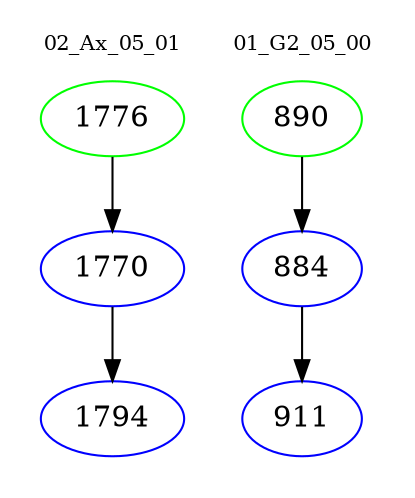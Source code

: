 digraph{
subgraph cluster_0 {
color = white
label = "02_Ax_05_01";
fontsize=10;
T0_1776 [label="1776", color="green"]
T0_1776 -> T0_1770 [color="black"]
T0_1770 [label="1770", color="blue"]
T0_1770 -> T0_1794 [color="black"]
T0_1794 [label="1794", color="blue"]
}
subgraph cluster_1 {
color = white
label = "01_G2_05_00";
fontsize=10;
T1_890 [label="890", color="green"]
T1_890 -> T1_884 [color="black"]
T1_884 [label="884", color="blue"]
T1_884 -> T1_911 [color="black"]
T1_911 [label="911", color="blue"]
}
}
